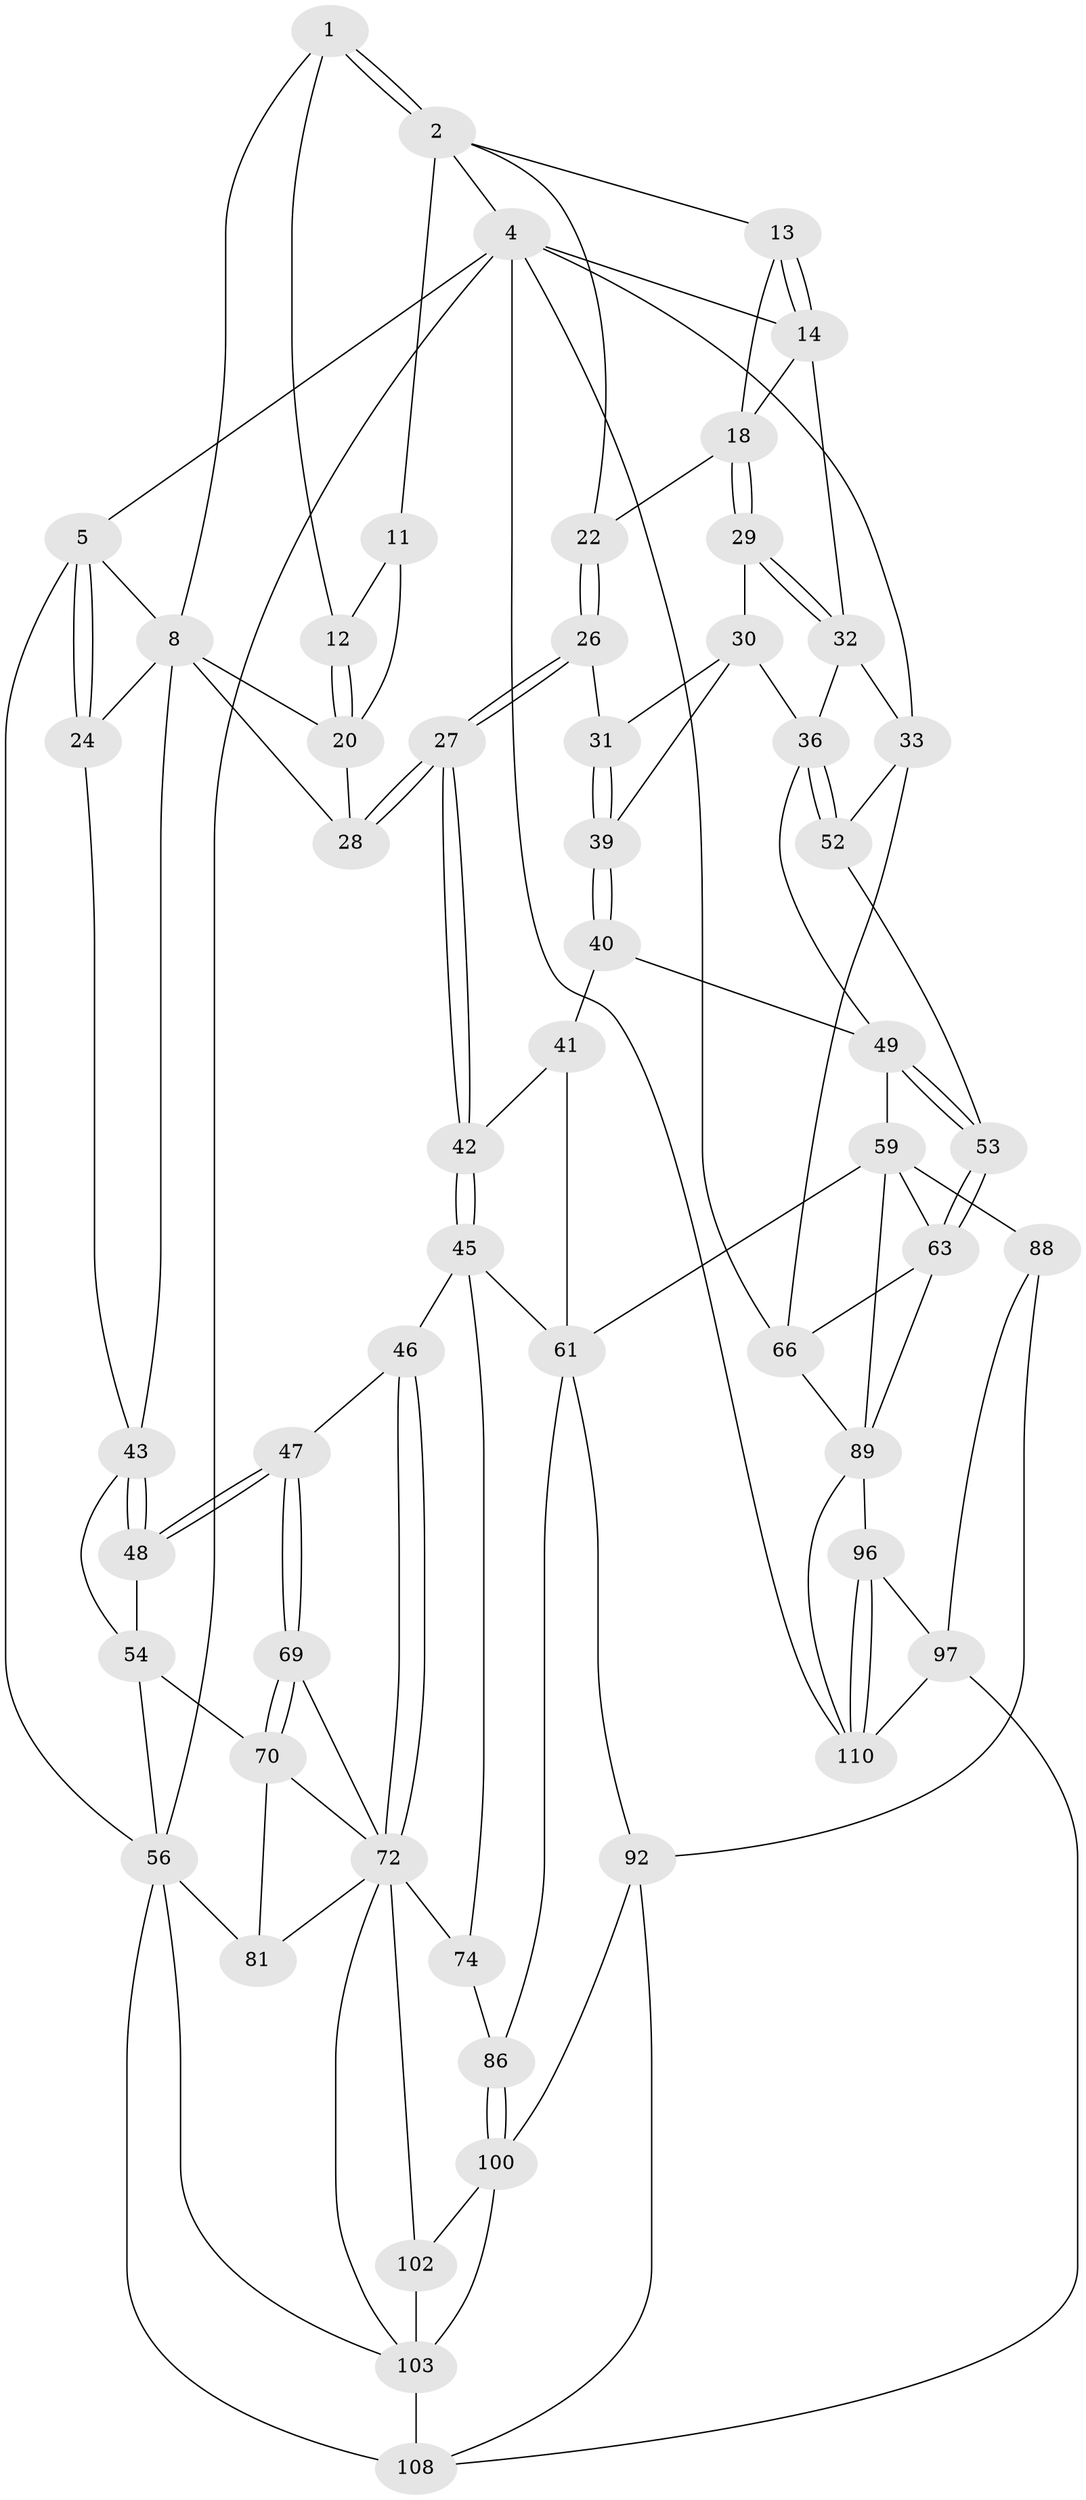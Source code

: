 // original degree distribution, {3: 0.026785714285714284, 6: 0.21428571428571427, 4: 0.21428571428571427, 5: 0.5446428571428571}
// Generated by graph-tools (version 1.1) at 2025/21/03/04/25 18:21:26]
// undirected, 56 vertices, 129 edges
graph export_dot {
graph [start="1"]
  node [color=gray90,style=filled];
  1 [pos="+0.36291742392951154+0",super="+7"];
  2 [pos="+0.4792168436683586+0",super="+3+9"];
  4 [pos="+1+0",super="+76+15"];
  5 [pos="+0+0",super="+6"];
  8 [pos="+0.16559854445215982+0.15109399421690198",super="+21"];
  11 [pos="+0.36915831301173446+0.13872603434807904"];
  12 [pos="+0.33856614593610923+0.14414494676691866"];
  13 [pos="+0.7397317480510028+0.08337760986607111",super="+16"];
  14 [pos="+0.8750501297648565+0.1456086549867675",super="+17"];
  18 [pos="+0.7268547806805365+0.20108617220536507",super="+19"];
  20 [pos="+0.18029790302120988+0.19466605844369783",super="+25"];
  22 [pos="+0.5066160385318877+0.13847841131898803"];
  24 [pos="+0+0.2348169898075653"];
  26 [pos="+0.5194240089701984+0.23759282867885384"];
  27 [pos="+0.3721603029107311+0.4049542510341877"];
  28 [pos="+0.3314129426967333+0.38048125490363505"];
  29 [pos="+0.6961721283703708+0.2934673977940763"];
  30 [pos="+0.6959603899103057+0.2936452206817787",super="+38"];
  31 [pos="+0.5942329031122+0.2981238639463396"];
  32 [pos="+0.8713247143301749+0.3113856851302892",super="+34"];
  33 [pos="+1+0.16021638972893237",super="+51"];
  36 [pos="+0.8826217672674603+0.4406832839991622",super="+37"];
  39 [pos="+0.592837208992981+0.45677816603992744"];
  40 [pos="+0.5684332522291519+0.5046814380430696"];
  41 [pos="+0.5302202264343714+0.515228958732322"];
  42 [pos="+0.41169556090105097+0.5056586142992956"];
  43 [pos="+0.13164242315010108+0.5007763515855845",super="+44"];
  45 [pos="+0.3906315180073591+0.5390438319786192",super="+68"];
  46 [pos="+0.227284547388321+0.5988434271547678"];
  47 [pos="+0.15465194824094397+0.5815902032967519"];
  48 [pos="+0.13102239627684611+0.5630394597714613"];
  49 [pos="+0.6782385931956907+0.5449806618903079",super="+50"];
  52 [pos="+0.8885286019512177+0.4480355703261947"];
  53 [pos="+0.8455749774574407+0.5660047018857335"];
  54 [pos="+0+0.5728984867623372",super="+58+55"];
  56 [pos="+0+0.9339136751935249",super="+94+57"];
  59 [pos="+0.6893174246419191+0.6558510299759046",super="+60+65"];
  61 [pos="+0.5621829168803235+0.7195079401830297",super="+62+85"];
  63 [pos="+0.8448348334146596+0.6201603974079137",super="+67+64"];
  66 [pos="+1+0.5580817619683591",super="+77"];
  69 [pos="+0.13540605385373822+0.6965167290212716"];
  70 [pos="+0.012483563745542057+0.7674378891918154",super="+82"];
  72 [pos="+0.2482502007154749+0.6887265381956937",super="+73+75"];
  74 [pos="+0.3943105890574786+0.6888589935459721",super="+84"];
  81 [pos="+0.19308720254047015+0.8254839010529622"];
  86 [pos="+0.4626528348578673+0.8114284493879078"];
  88 [pos="+0.705663113639331+0.8234564525003859",super="+91"];
  89 [pos="+0.9277260247017857+0.7953083540578577",super="+93+90"];
  92 [pos="+0.6381259702241372+0.867218556416293",super="+99"];
  96 [pos="+0.7488503297847876+0.9048801728365625"];
  97 [pos="+0.6999543614044909+0.877964585290362",super="+107"];
  100 [pos="+0.5044867456861208+0.9001594099734205",super="+101"];
  102 [pos="+0.33847419790079264+0.8624662911254367"];
  103 [pos="+0.2841134781588966+0.8714695782493492",super="+104"];
  108 [pos="+0.5007987101670442+1",super="+109+112"];
  110 [pos="+0.7667152364792302+1",super="+111"];
  1 -- 2;
  1 -- 2;
  1 -- 8;
  1 -- 12;
  2 -- 4;
  2 -- 11;
  2 -- 22;
  2 -- 13;
  4 -- 5;
  4 -- 33;
  4 -- 14;
  4 -- 66;
  4 -- 56;
  4 -- 110;
  5 -- 24;
  5 -- 24;
  5 -- 8;
  5 -- 56;
  8 -- 20;
  8 -- 24;
  8 -- 43;
  8 -- 28;
  11 -- 12;
  11 -- 20;
  12 -- 20;
  12 -- 20;
  13 -- 14;
  13 -- 14;
  13 -- 18;
  14 -- 32;
  14 -- 18;
  18 -- 29;
  18 -- 29;
  18 -- 22;
  20 -- 28;
  22 -- 26;
  22 -- 26;
  24 -- 43;
  26 -- 27;
  26 -- 27;
  26 -- 31;
  27 -- 28;
  27 -- 28;
  27 -- 42;
  27 -- 42;
  29 -- 30;
  29 -- 32;
  29 -- 32;
  30 -- 31;
  30 -- 36;
  30 -- 39;
  31 -- 39;
  31 -- 39;
  32 -- 33;
  32 -- 36;
  33 -- 66;
  33 -- 52;
  36 -- 52;
  36 -- 52;
  36 -- 49;
  39 -- 40;
  39 -- 40;
  40 -- 41;
  40 -- 49;
  41 -- 42;
  41 -- 61;
  42 -- 45;
  42 -- 45;
  43 -- 48;
  43 -- 48;
  43 -- 54;
  45 -- 46;
  45 -- 74;
  45 -- 61;
  46 -- 47;
  46 -- 72;
  46 -- 72;
  47 -- 48;
  47 -- 48;
  47 -- 69;
  47 -- 69;
  48 -- 54;
  49 -- 53;
  49 -- 53;
  49 -- 59;
  52 -- 53;
  53 -- 63;
  53 -- 63;
  54 -- 70;
  54 -- 56;
  56 -- 81;
  56 -- 108;
  56 -- 103;
  59 -- 88 [weight=2];
  59 -- 61;
  59 -- 89;
  59 -- 63;
  61 -- 92;
  61 -- 86;
  63 -- 66;
  63 -- 89;
  66 -- 89;
  69 -- 70;
  69 -- 70;
  69 -- 72;
  70 -- 72;
  70 -- 81;
  72 -- 81;
  72 -- 102;
  72 -- 103;
  72 -- 74 [weight=2];
  74 -- 86;
  86 -- 100;
  86 -- 100;
  88 -- 97;
  88 -- 92;
  89 -- 96;
  89 -- 110;
  92 -- 108;
  92 -- 100;
  96 -- 97;
  96 -- 110;
  96 -- 110;
  97 -- 108;
  97 -- 110;
  100 -- 102;
  100 -- 103;
  102 -- 103;
  103 -- 108 [weight=2];
}
